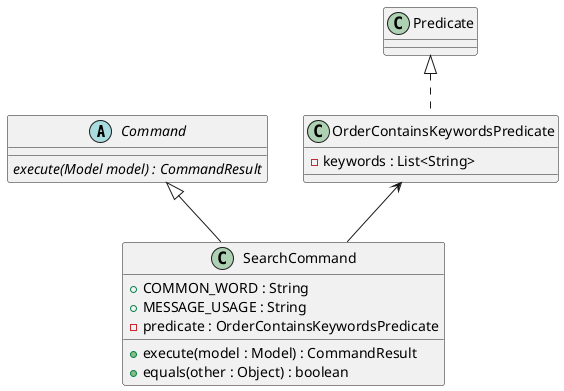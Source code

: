 @startuml

abstract class Command {
    {abstract} execute(Model model) : CommandResult
}


Command <|-- SearchCommand
OrderContainsKeywordsPredicate <-- SearchCommand

class SearchCommand {
'Fields of SearchCommand
+ COMMON_WORD : String
+ MESSAGE_USAGE : String
- predicate : OrderContainsKeywordsPredicate

'Methods of SearchCommand
+ execute(model : Model) : CommandResult
+ equals(other : Object) : boolean
}

class OrderContainsKeywordsPredicate implements Predicate {
'Fields of OrderContainsKeywordsPredicate
- keywords : List<String>

}

class Predicate {

}


@enduml
